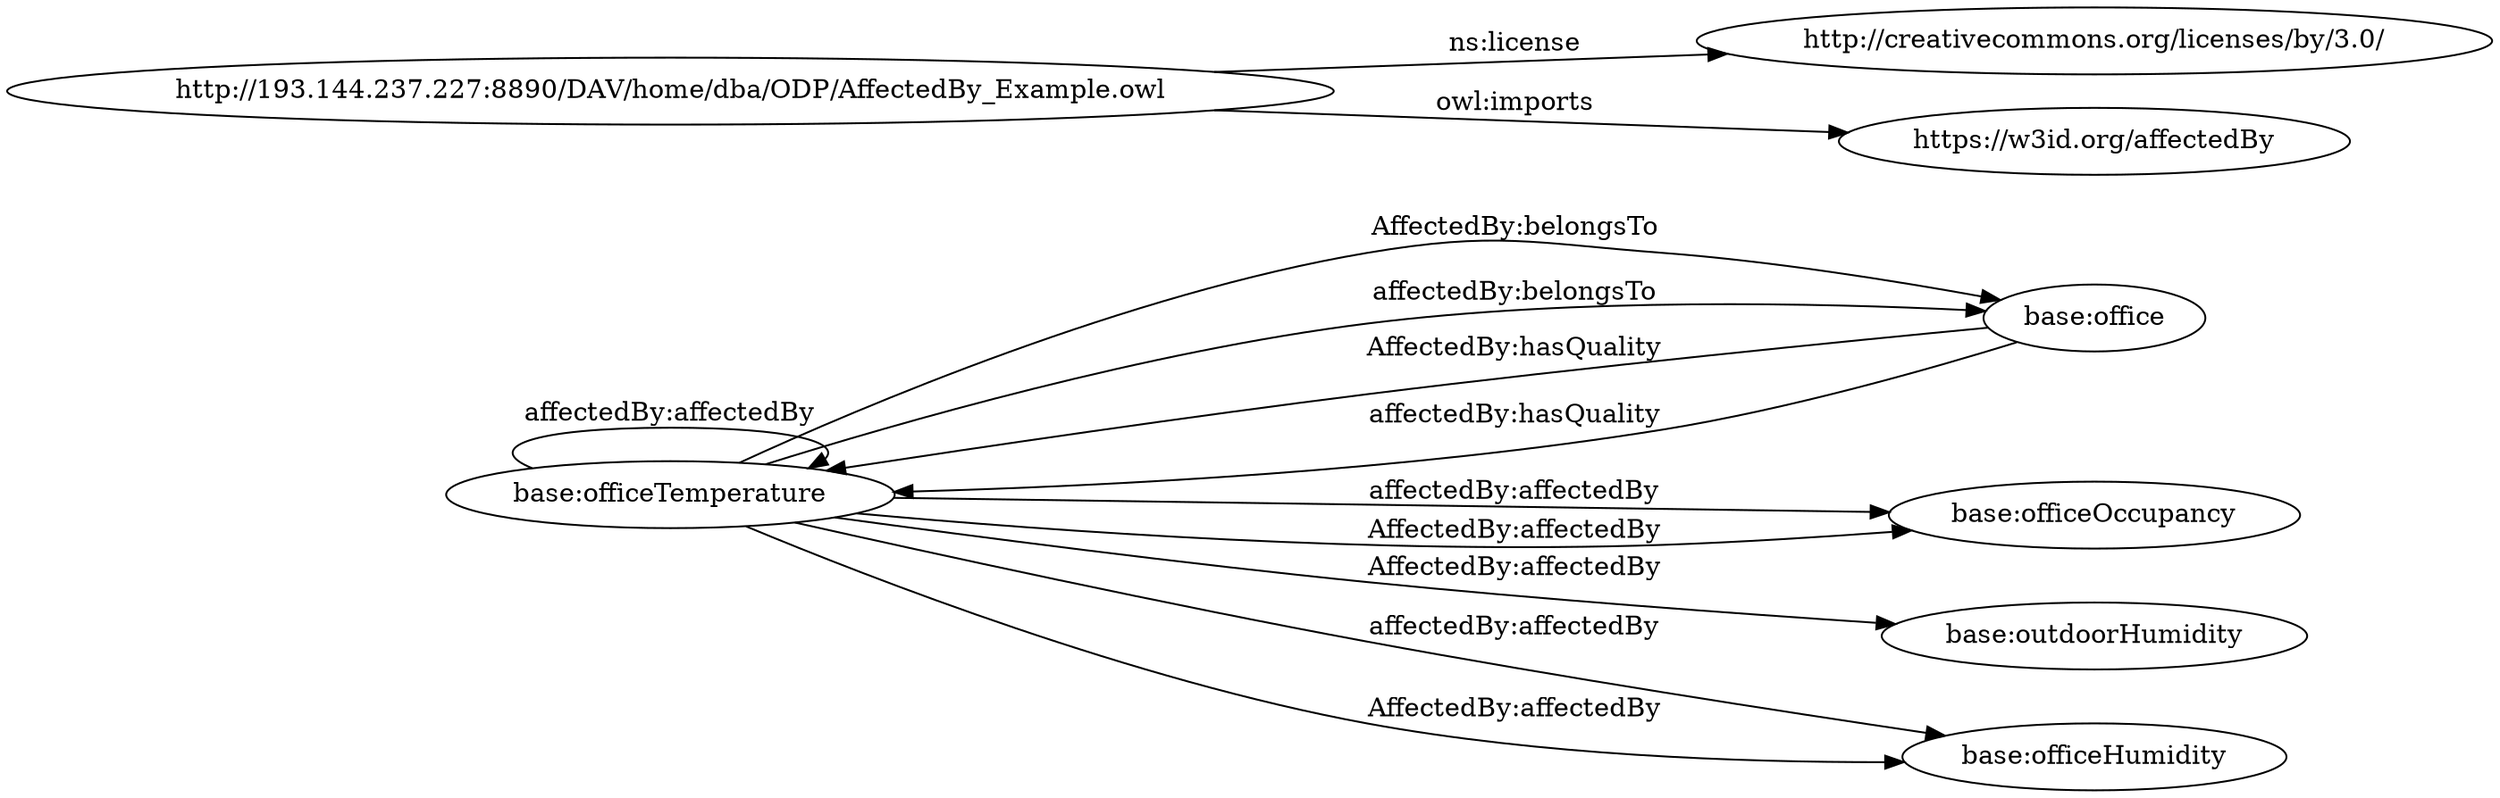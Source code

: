 digraph ar2dtool_diagram { 
rankdir=LR;
size="1501"
	"base:officeTemperature" -> "base:office" [ label = "AffectedBy:belongsTo" ];
	"base:officeTemperature" -> "base:officeTemperature" [ label = "affectedBy:affectedBy" ];
	"base:officeTemperature" -> "base:officeOccupancy" [ label = "affectedBy:affectedBy" ];
	"base:officeTemperature" -> "base:outdoorHumidity" [ label = "AffectedBy:affectedBy" ];
	"base:officeTemperature" -> "base:officeHumidity" [ label = "affectedBy:affectedBy" ];
	"base:officeTemperature" -> "base:office" [ label = "affectedBy:belongsTo" ];
	"base:officeTemperature" -> "base:officeOccupancy" [ label = "AffectedBy:affectedBy" ];
	"base:officeTemperature" -> "base:officeHumidity" [ label = "AffectedBy:affectedBy" ];
	"http://193.144.237.227:8890/DAV/home/dba/ODP/AffectedBy_Example.owl" -> "http://creativecommons.org/licenses/by/3.0/" [ label = "ns:license" ];
	"http://193.144.237.227:8890/DAV/home/dba/ODP/AffectedBy_Example.owl" -> "https://w3id.org/affectedBy" [ label = "owl:imports" ];
	"base:office" -> "base:officeTemperature" [ label = "AffectedBy:hasQuality" ];
	"base:office" -> "base:officeTemperature" [ label = "affectedBy:hasQuality" ];

}
